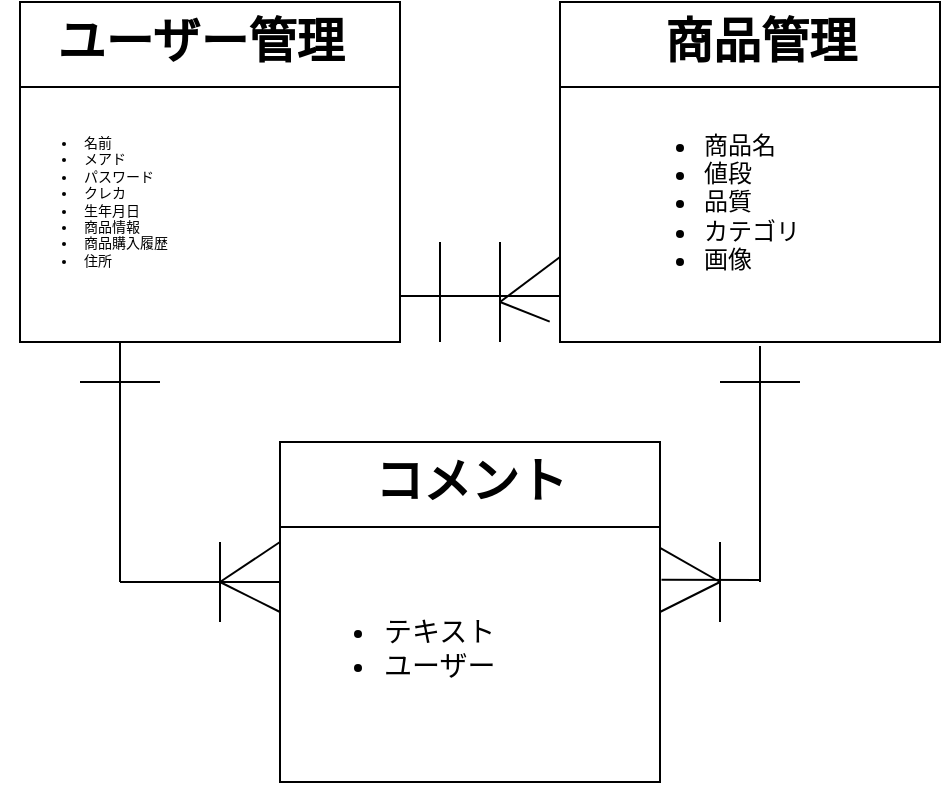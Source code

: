 <mxfile version="13.6.5">
    <diagram id="p2QM8TS0K5t_YSqmhB2u" name="ページ1">
        <mxGraphModel dx="487" dy="492" grid="1" gridSize="10" guides="1" tooltips="1" connect="1" arrows="1" fold="1" page="1" pageScale="1" pageWidth="827" pageHeight="1169" math="0" shadow="0">
            <root>
                <mxCell id="0"/>
                <mxCell id="1" parent="0"/>
                <mxCell id="2" value="" style="rounded=0;whiteSpace=wrap;html=1;" vertex="1" parent="1">
                    <mxGeometry x="30" y="110" width="190" height="170" as="geometry"/>
                </mxCell>
                <mxCell id="3" value="" style="endArrow=none;html=1;entryX=0;entryY=0.25;entryDx=0;entryDy=0;exitX=1;exitY=0.25;exitDx=0;exitDy=0;" edge="1" parent="1" source="2" target="2">
                    <mxGeometry width="50" height="50" relative="1" as="geometry">
                        <mxPoint x="350" y="220" as="sourcePoint"/>
                        <mxPoint x="280" y="230" as="targetPoint"/>
                    </mxGeometry>
                </mxCell>
                <mxCell id="4" value="" style="rounded=0;whiteSpace=wrap;html=1;" vertex="1" parent="1">
                    <mxGeometry x="300" y="110" width="190" height="170" as="geometry"/>
                </mxCell>
                <mxCell id="5" value="" style="rounded=0;whiteSpace=wrap;html=1;" vertex="1" parent="1">
                    <mxGeometry x="160" y="330" width="190" height="170" as="geometry"/>
                </mxCell>
                <mxCell id="6" value="" style="endArrow=none;html=1;entryX=1;entryY=0.25;entryDx=0;entryDy=0;exitX=0;exitY=0.25;exitDx=0;exitDy=0;" edge="1" parent="1" source="4" target="4">
                    <mxGeometry width="50" height="50" relative="1" as="geometry">
                        <mxPoint x="230" y="280" as="sourcePoint"/>
                        <mxPoint x="280" y="230" as="targetPoint"/>
                    </mxGeometry>
                </mxCell>
                <mxCell id="7" value="" style="endArrow=none;html=1;exitX=0;exitY=0.25;exitDx=0;exitDy=0;entryX=1;entryY=0.25;entryDx=0;entryDy=0;" edge="1" parent="1" source="5" target="5">
                    <mxGeometry width="50" height="50" relative="1" as="geometry">
                        <mxPoint x="230" y="280" as="sourcePoint"/>
                        <mxPoint x="280" y="230" as="targetPoint"/>
                    </mxGeometry>
                </mxCell>
                <mxCell id="9" value="ユーザー管理" style="text;strokeColor=none;fillColor=none;html=1;fontSize=24;fontStyle=1;verticalAlign=middle;align=center;" vertex="1" parent="1">
                    <mxGeometry x="70" y="110" width="100" height="40" as="geometry"/>
                </mxCell>
                <mxCell id="11" value="商品管理" style="text;strokeColor=none;fillColor=none;html=1;fontSize=24;fontStyle=1;verticalAlign=middle;align=center;" vertex="1" parent="1">
                    <mxGeometry x="350" y="110" width="100" height="40" as="geometry"/>
                </mxCell>
                <mxCell id="12" value="コメント" style="text;strokeColor=none;fillColor=none;html=1;fontSize=24;fontStyle=1;verticalAlign=middle;align=center;" vertex="1" parent="1">
                    <mxGeometry x="205" y="330" width="100" height="40" as="geometry"/>
                </mxCell>
                <mxCell id="13" value="&lt;ul&gt;&lt;li&gt;商品名&lt;/li&gt;&lt;li&gt;値段&lt;/li&gt;&lt;li&gt;品質&lt;/li&gt;&lt;li&gt;カテゴリ&lt;/li&gt;&lt;li&gt;画像&lt;/li&gt;&lt;/ul&gt;" style="text;strokeColor=none;fillColor=none;html=1;whiteSpace=wrap;verticalAlign=middle;overflow=hidden;" vertex="1" parent="1">
                    <mxGeometry x="330" y="155" width="95" height="110" as="geometry"/>
                </mxCell>
                <mxCell id="14" value="&lt;ul style=&quot;font-size: 7px;&quot;&gt;&lt;li style=&quot;font-size: 7px;&quot;&gt;名前&lt;/li&gt;&lt;li style=&quot;font-size: 7px;&quot;&gt;メアド&lt;/li&gt;&lt;li style=&quot;font-size: 7px;&quot;&gt;パスワード&lt;/li&gt;&lt;li style=&quot;font-size: 7px;&quot;&gt;クレカ&lt;/li&gt;&lt;li style=&quot;font-size: 7px;&quot;&gt;生年月日&lt;/li&gt;&lt;li style=&quot;font-size: 7px;&quot;&gt;商品情報&lt;/li&gt;&lt;li style=&quot;font-size: 7px;&quot;&gt;商品購入履歴&lt;/li&gt;&lt;li style=&quot;font-size: 7px;&quot;&gt;住所&lt;/li&gt;&lt;/ul&gt;" style="text;strokeColor=none;fillColor=none;html=1;whiteSpace=wrap;verticalAlign=middle;overflow=hidden;fontSize=7;" vertex="1" parent="1">
                    <mxGeometry x="20" y="140" width="150" height="140" as="geometry"/>
                </mxCell>
                <mxCell id="16" value="&lt;ul style=&quot;font-size: 14px&quot;&gt;&lt;li style=&quot;font-size: 14px&quot;&gt;テキスト&lt;/li&gt;&lt;li style=&quot;font-size: 14px&quot;&gt;ユーザー&lt;/li&gt;&lt;/ul&gt;" style="text;strokeColor=none;fillColor=none;html=1;whiteSpace=wrap;verticalAlign=middle;overflow=hidden;fontSize=14;" vertex="1" parent="1">
                    <mxGeometry x="170" y="375" width="140" height="115" as="geometry"/>
                </mxCell>
                <mxCell id="17" value="" style="endArrow=none;html=1;rounded=0;fontSize=14;" edge="1" parent="1">
                    <mxGeometry relative="1" as="geometry">
                        <mxPoint x="220" y="257" as="sourcePoint"/>
                        <mxPoint x="300" y="257" as="targetPoint"/>
                    </mxGeometry>
                </mxCell>
                <mxCell id="18" value="" style="endArrow=none;html=1;rounded=0;fontSize=14;entryX=0;entryY=0.412;entryDx=0;entryDy=0;entryPerimeter=0;" edge="1" parent="1" target="5">
                    <mxGeometry relative="1" as="geometry">
                        <mxPoint x="80" y="400" as="sourcePoint"/>
                        <mxPoint x="360" y="260" as="targetPoint"/>
                    </mxGeometry>
                </mxCell>
                <mxCell id="19" value="" style="endArrow=none;html=1;rounded=0;fontSize=14;exitX=1.004;exitY=0.405;exitDx=0;exitDy=0;exitPerimeter=0;" edge="1" parent="1" source="5">
                    <mxGeometry relative="1" as="geometry">
                        <mxPoint x="200" y="260" as="sourcePoint"/>
                        <mxPoint x="400" y="399" as="targetPoint"/>
                    </mxGeometry>
                </mxCell>
                <mxCell id="20" value="" style="endArrow=none;html=1;rounded=0;fontSize=14;" edge="1" parent="1">
                    <mxGeometry relative="1" as="geometry">
                        <mxPoint x="80" y="400" as="sourcePoint"/>
                        <mxPoint x="80" y="280" as="targetPoint"/>
                    </mxGeometry>
                </mxCell>
                <mxCell id="21" value="" style="endArrow=none;html=1;rounded=0;fontSize=14;" edge="1" parent="1">
                    <mxGeometry relative="1" as="geometry">
                        <mxPoint x="400" y="400" as="sourcePoint"/>
                        <mxPoint x="400" y="282" as="targetPoint"/>
                    </mxGeometry>
                </mxCell>
                <mxCell id="23" value="" style="endArrow=none;html=1;rounded=0;fontSize=14;" edge="1" parent="1">
                    <mxGeometry relative="1" as="geometry">
                        <mxPoint x="60" y="300" as="sourcePoint"/>
                        <mxPoint x="100" y="300" as="targetPoint"/>
                    </mxGeometry>
                </mxCell>
                <mxCell id="25" value="" style="endArrow=none;html=1;rounded=0;fontSize=14;" edge="1" parent="1">
                    <mxGeometry relative="1" as="geometry">
                        <mxPoint x="380" y="300" as="sourcePoint"/>
                        <mxPoint x="420" y="300" as="targetPoint"/>
                    </mxGeometry>
                </mxCell>
                <mxCell id="26" value="" style="endArrow=none;html=1;rounded=0;fontSize=14;" edge="1" parent="1">
                    <mxGeometry relative="1" as="geometry">
                        <mxPoint x="130" y="420" as="sourcePoint"/>
                        <mxPoint x="130" y="380" as="targetPoint"/>
                    </mxGeometry>
                </mxCell>
                <mxCell id="27" value="" style="endArrow=none;html=1;rounded=0;fontSize=14;" edge="1" parent="1">
                    <mxGeometry relative="1" as="geometry">
                        <mxPoint x="380" y="420" as="sourcePoint"/>
                        <mxPoint x="380" y="380" as="targetPoint"/>
                    </mxGeometry>
                </mxCell>
                <mxCell id="29" value="" style="endArrow=none;html=1;rounded=0;fontSize=14;" edge="1" parent="1">
                    <mxGeometry relative="1" as="geometry">
                        <mxPoint x="130" y="400" as="sourcePoint"/>
                        <mxPoint x="160" y="380" as="targetPoint"/>
                    </mxGeometry>
                </mxCell>
                <mxCell id="30" value="" style="endArrow=none;html=1;rounded=0;fontSize=14;entryX=0;entryY=0.5;entryDx=0;entryDy=0;" edge="1" parent="1" target="5">
                    <mxGeometry relative="1" as="geometry">
                        <mxPoint x="130" y="400" as="sourcePoint"/>
                        <mxPoint x="360" y="260" as="targetPoint"/>
                    </mxGeometry>
                </mxCell>
                <mxCell id="31" value="" style="endArrow=none;html=1;rounded=0;fontSize=14;" edge="1" parent="1">
                    <mxGeometry relative="1" as="geometry">
                        <mxPoint x="240" y="230" as="sourcePoint"/>
                        <mxPoint x="240" y="280" as="targetPoint"/>
                    </mxGeometry>
                </mxCell>
                <mxCell id="32" value="" style="endArrow=none;html=1;rounded=0;fontSize=14;entryX=0.999;entryY=0.311;entryDx=0;entryDy=0;entryPerimeter=0;" edge="1" parent="1" target="5">
                    <mxGeometry relative="1" as="geometry">
                        <mxPoint x="380" y="400" as="sourcePoint"/>
                        <mxPoint x="360" y="260" as="targetPoint"/>
                    </mxGeometry>
                </mxCell>
                <mxCell id="33" value="" style="endArrow=none;html=1;rounded=0;fontSize=14;entryX=1;entryY=0.5;entryDx=0;entryDy=0;" edge="1" parent="1" target="5">
                    <mxGeometry relative="1" as="geometry">
                        <mxPoint x="380" y="400" as="sourcePoint"/>
                        <mxPoint x="360" y="260" as="targetPoint"/>
                    </mxGeometry>
                </mxCell>
                <mxCell id="34" value="" style="endArrow=none;html=1;rounded=0;fontSize=14;" edge="1" parent="1">
                    <mxGeometry relative="1" as="geometry">
                        <mxPoint x="270" y="230" as="sourcePoint"/>
                        <mxPoint x="270" y="280" as="targetPoint"/>
                    </mxGeometry>
                </mxCell>
                <mxCell id="35" value="" style="endArrow=none;html=1;rounded=0;fontSize=14;entryX=0;entryY=0.75;entryDx=0;entryDy=0;" edge="1" parent="1" target="4">
                    <mxGeometry relative="1" as="geometry">
                        <mxPoint x="270" y="260" as="sourcePoint"/>
                        <mxPoint x="360" y="260" as="targetPoint"/>
                    </mxGeometry>
                </mxCell>
                <mxCell id="36" value="" style="endArrow=none;html=1;rounded=0;fontSize=14;entryX=-0.027;entryY=0.94;entryDx=0;entryDy=0;entryPerimeter=0;" edge="1" parent="1" target="4">
                    <mxGeometry relative="1" as="geometry">
                        <mxPoint x="270" y="260" as="sourcePoint"/>
                        <mxPoint x="360" y="260" as="targetPoint"/>
                    </mxGeometry>
                </mxCell>
            </root>
        </mxGraphModel>
    </diagram>
</mxfile>